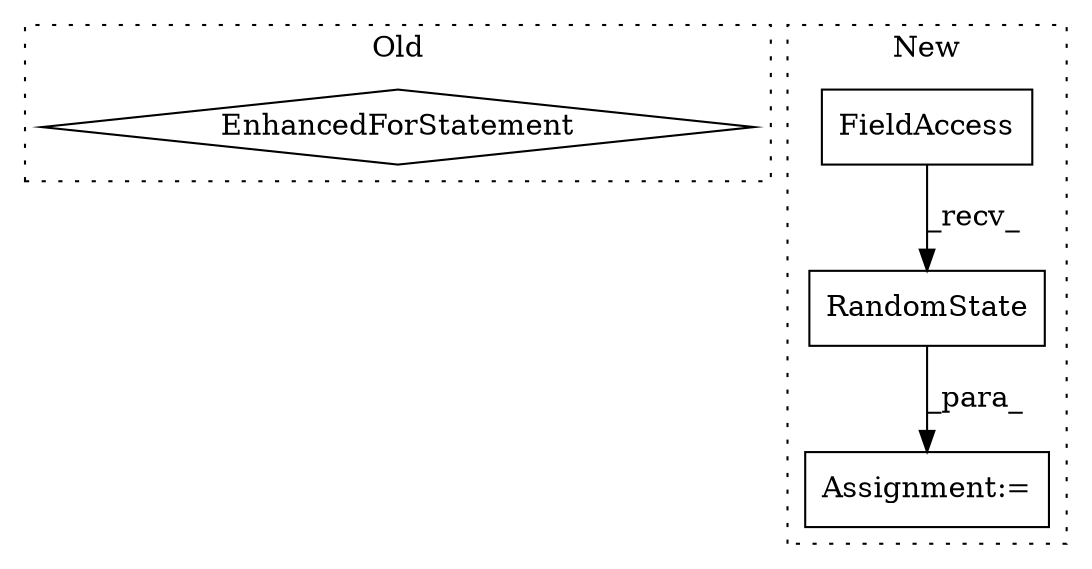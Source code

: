 digraph G {
subgraph cluster0 {
1 [label="EnhancedForStatement" a="70" s="3554,3626" l="53,2" shape="diamond"];
label = "Old";
style="dotted";
}
subgraph cluster1 {
2 [label="RandomState" a="32" s="3920,3933" l="12,1" shape="box"];
3 [label="FieldAccess" a="22" s="3907" l="12" shape="box"];
4 [label="Assignment:=" a="7" s="4308" l="1" shape="box"];
label = "New";
style="dotted";
}
2 -> 4 [label="_para_"];
3 -> 2 [label="_recv_"];
}